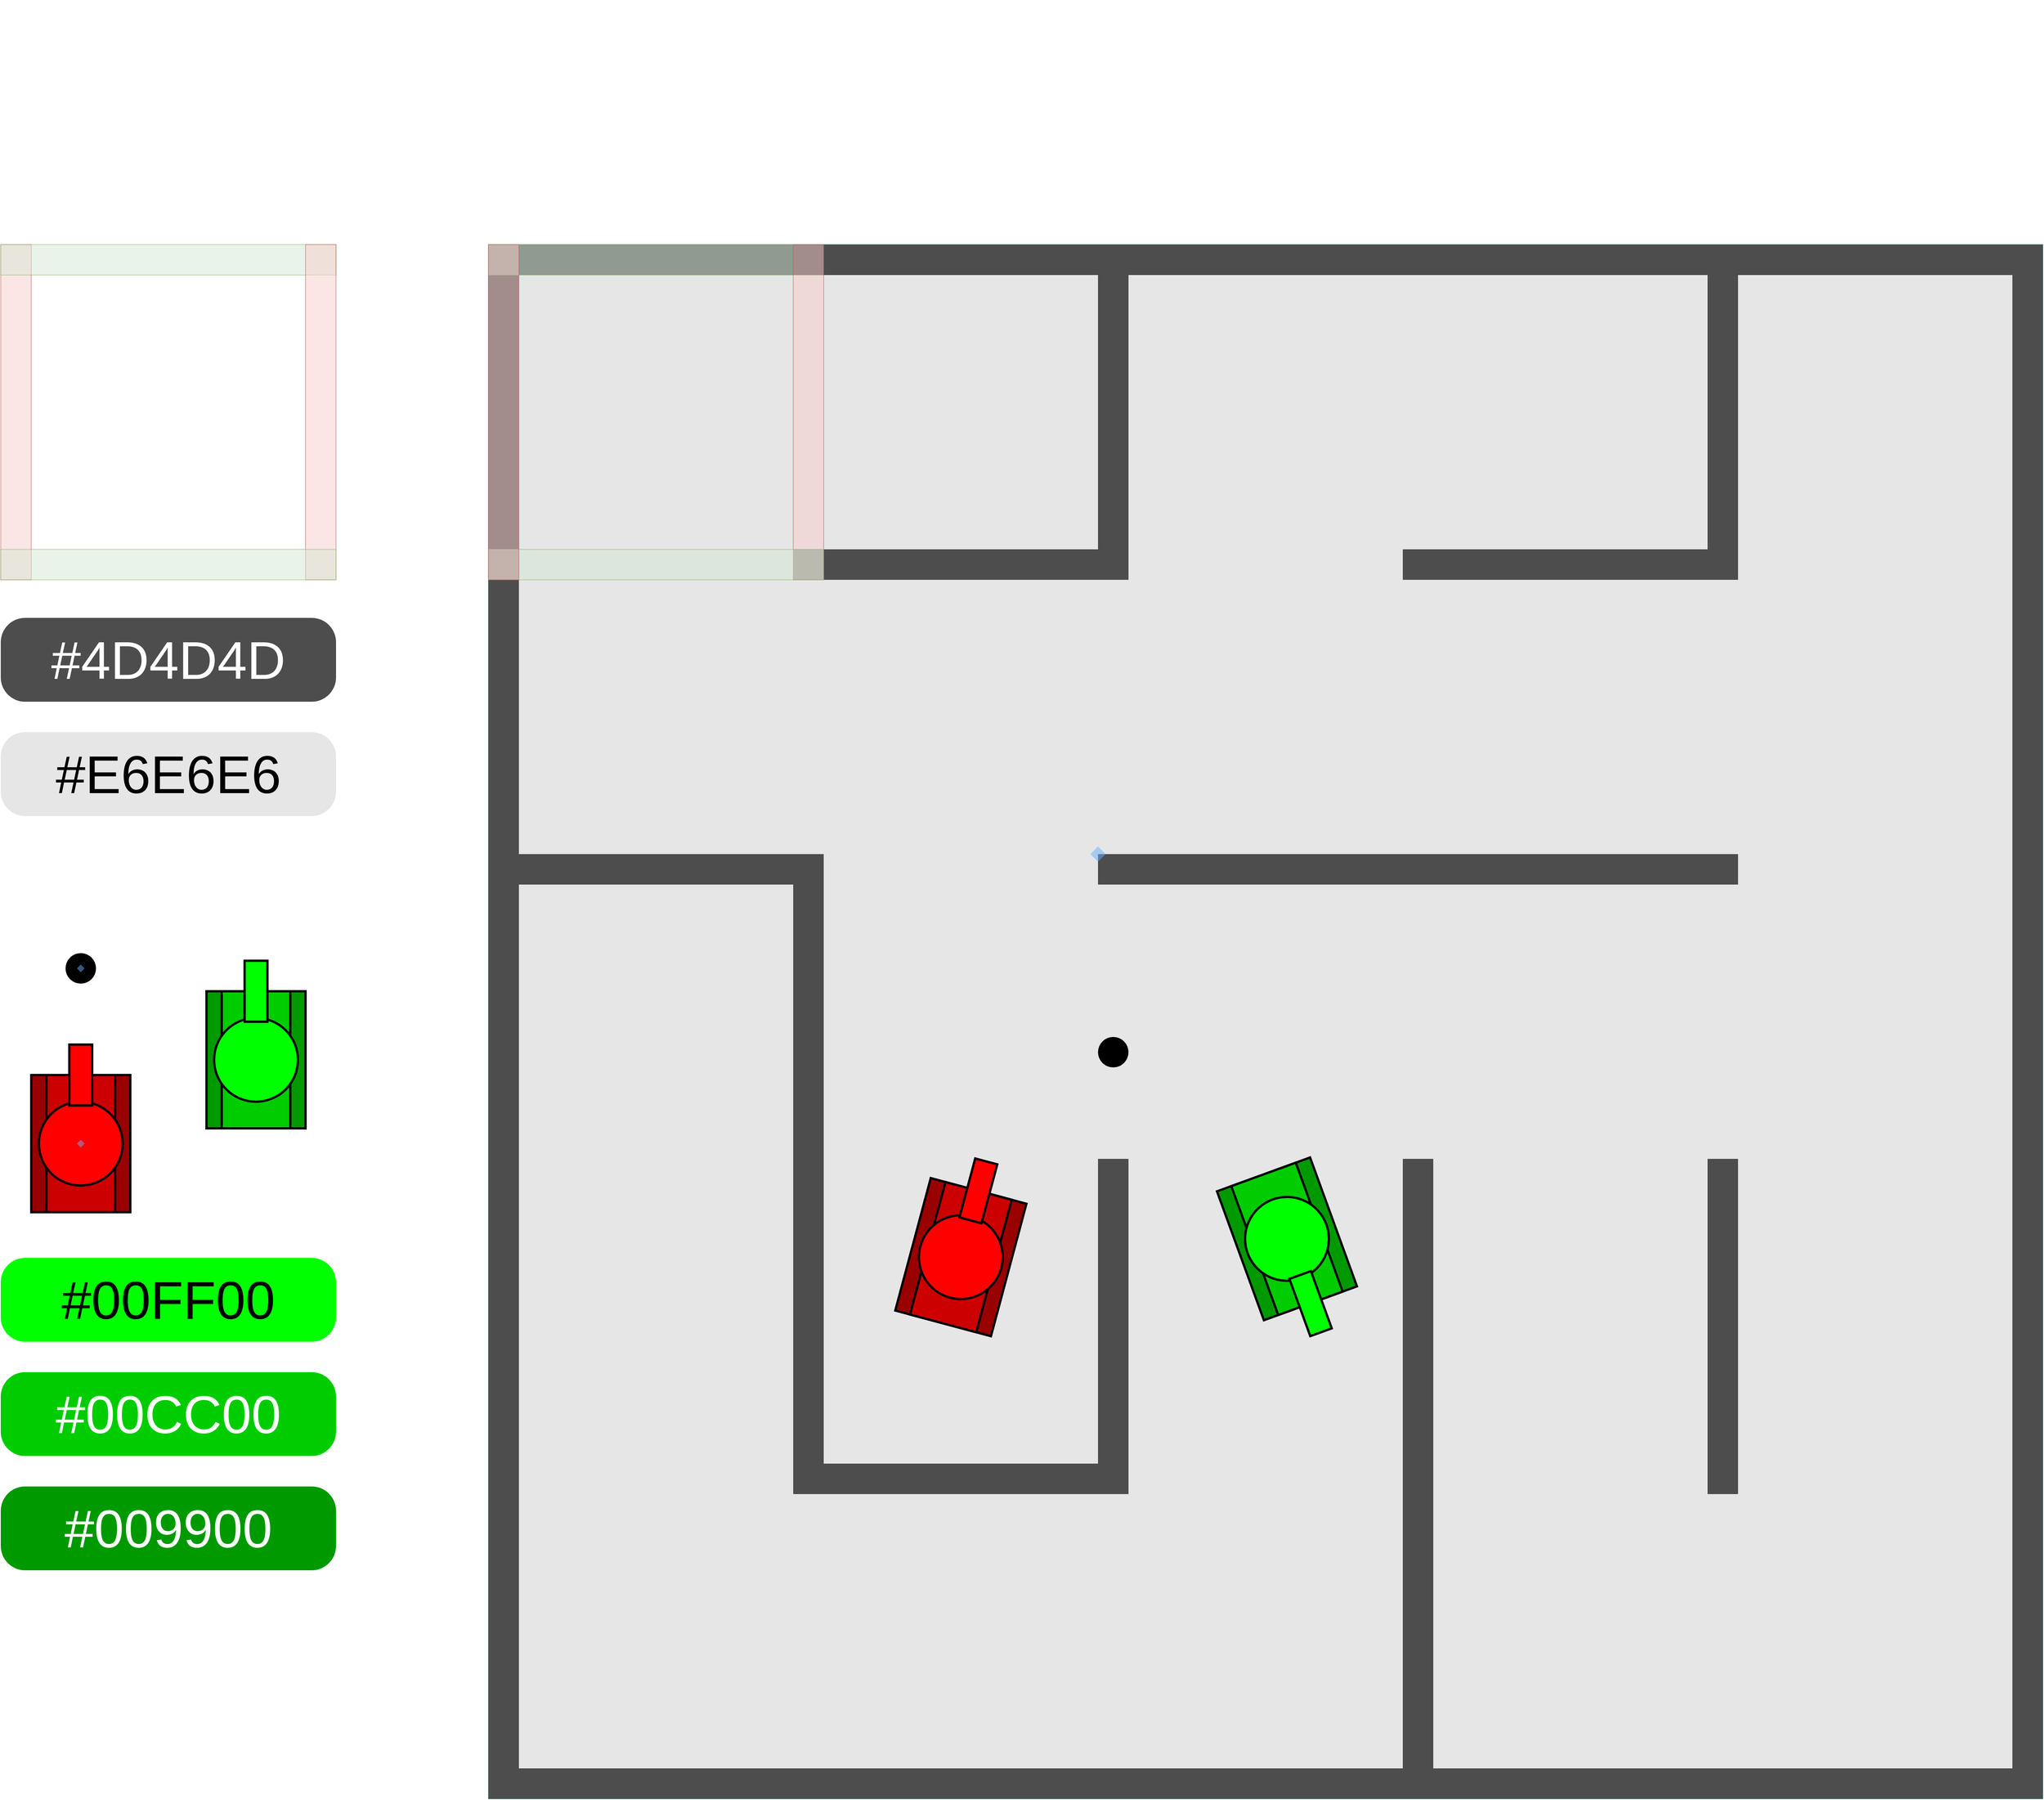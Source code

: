 <mxfile version="15.8.4" type="device"><diagram id="LvhOwxlkE0Zylr0DUV5j" name="第 1 页"><mxGraphModel dx="4890" dy="2506" grid="1" gridSize="10" guides="1" tooltips="1" connect="1" arrows="1" fold="1" page="1" pageScale="1" pageWidth="827" pageHeight="1169" math="0" shadow="0"><root><mxCell id="0"/><mxCell id="1" parent="0"/><mxCell id="feII0zLTvlAG82mkXa8M-296" value="" style="whiteSpace=wrap;html=1;aspect=fixed;strokeColor=#67AB9F;fillColor=#e6e6e6;" parent="1" vertex="1"><mxGeometry x="200" y="320" width="2040" height="2040" as="geometry"/></mxCell><mxCell id="mCLSLQRfAthl2nTCwX_C-2" value="" style="rounded=0;whiteSpace=wrap;html=1;fillColor=#4d4d4d;strokeColor=none;" parent="1" vertex="1"><mxGeometry x="200" y="320" width="40" height="440" as="geometry"/></mxCell><mxCell id="mCLSLQRfAthl2nTCwX_C-1" value="" style="rounded=0;whiteSpace=wrap;html=1;fillColor=#4d4d4d;strokeColor=none;" parent="1" vertex="1"><mxGeometry x="200" y="320" width="440" height="40" as="geometry"/></mxCell><mxCell id="feII0zLTvlAG82mkXa8M-137" value="" style="rounded=0;whiteSpace=wrap;html=1;fillColor=#d5e8d4;strokeColor=#82b366;opacity=50;" parent="1" vertex="1"><mxGeometry x="200" y="320" width="440" height="40" as="geometry"/></mxCell><mxCell id="feII0zLTvlAG82mkXa8M-218" value="" style="rounded=0;whiteSpace=wrap;html=1;fillColor=#4d4d4d;strokeColor=none;" parent="1" vertex="1"><mxGeometry x="1000" y="320" width="40" height="440" as="geometry"/></mxCell><mxCell id="feII0zLTvlAG82mkXa8M-219" value="" style="rounded=0;whiteSpace=wrap;html=1;fillColor=#4d4d4d;strokeColor=none;" parent="1" vertex="1"><mxGeometry x="600" y="720" width="440" height="40" as="geometry"/></mxCell><mxCell id="feII0zLTvlAG82mkXa8M-220" value="" style="rounded=0;whiteSpace=wrap;html=1;fillColor=#4d4d4d;strokeColor=none;" parent="1" vertex="1"><mxGeometry x="1000" y="320" width="440" height="40" as="geometry"/></mxCell><mxCell id="feII0zLTvlAG82mkXa8M-224" value="" style="rounded=0;whiteSpace=wrap;html=1;fillColor=#4d4d4d;strokeColor=none;" parent="1" vertex="1"><mxGeometry x="1400" y="320" width="440" height="40" as="geometry"/></mxCell><mxCell id="feII0zLTvlAG82mkXa8M-226" value="" style="rounded=0;whiteSpace=wrap;html=1;fillColor=#4d4d4d;strokeColor=none;" parent="1" vertex="1"><mxGeometry x="1800" y="320" width="40" height="440" as="geometry"/></mxCell><mxCell id="feII0zLTvlAG82mkXa8M-227" value="" style="rounded=0;whiteSpace=wrap;html=1;fillColor=#4d4d4d;strokeColor=none;" parent="1" vertex="1"><mxGeometry x="1400" y="720" width="440" height="40" as="geometry"/></mxCell><mxCell id="feII0zLTvlAG82mkXa8M-230" value="" style="rounded=0;whiteSpace=wrap;html=1;fillColor=#4d4d4d;strokeColor=none;" parent="1" vertex="1"><mxGeometry x="2200" y="320" width="40" height="440" as="geometry"/></mxCell><mxCell id="feII0zLTvlAG82mkXa8M-232" value="" style="rounded=0;whiteSpace=wrap;html=1;fillColor=#4d4d4d;strokeColor=none;" parent="1" vertex="1"><mxGeometry x="200" y="720" width="40" height="440" as="geometry"/></mxCell><mxCell id="feII0zLTvlAG82mkXa8M-235" value="" style="rounded=0;whiteSpace=wrap;html=1;fillColor=#4d4d4d;strokeColor=none;" parent="1" vertex="1"><mxGeometry x="200" y="1120" width="440" height="40" as="geometry"/></mxCell><mxCell id="feII0zLTvlAG82mkXa8M-241" value="" style="rounded=0;whiteSpace=wrap;html=1;fillColor=#4d4d4d;strokeColor=none;" parent="1" vertex="1"><mxGeometry x="1000" y="1120" width="440" height="40" as="geometry"/></mxCell><mxCell id="feII0zLTvlAG82mkXa8M-244" value="" style="rounded=0;whiteSpace=wrap;html=1;fillColor=#4d4d4d;strokeColor=none;" parent="1" vertex="1"><mxGeometry x="1400" y="1120" width="440" height="40" as="geometry"/></mxCell><mxCell id="feII0zLTvlAG82mkXa8M-250" value="" style="rounded=0;whiteSpace=wrap;html=1;fillColor=#4d4d4d;strokeColor=none;" parent="1" vertex="1"><mxGeometry x="600" y="1120" width="40" height="440" as="geometry"/></mxCell><mxCell id="feII0zLTvlAG82mkXa8M-262" value="" style="rounded=0;whiteSpace=wrap;html=1;fillColor=#4d4d4d;strokeColor=none;" parent="1" vertex="1"><mxGeometry x="2200" y="1120" width="40" height="440" as="geometry"/></mxCell><mxCell id="feII0zLTvlAG82mkXa8M-264" value="" style="rounded=0;whiteSpace=wrap;html=1;fillColor=#4d4d4d;strokeColor=none;" parent="1" vertex="1"><mxGeometry x="200" y="1520" width="40" height="440" as="geometry"/></mxCell><mxCell id="feII0zLTvlAG82mkXa8M-266" value="" style="rounded=0;whiteSpace=wrap;html=1;fillColor=#4d4d4d;strokeColor=none;" parent="1" vertex="1"><mxGeometry x="600" y="1520" width="40" height="440" as="geometry"/></mxCell><mxCell id="feII0zLTvlAG82mkXa8M-269" value="" style="rounded=0;whiteSpace=wrap;html=1;fillColor=#4d4d4d;strokeColor=none;" parent="1" vertex="1"><mxGeometry x="1000" y="1520" width="40" height="440" as="geometry"/></mxCell><mxCell id="feII0zLTvlAG82mkXa8M-270" value="" style="rounded=0;whiteSpace=wrap;html=1;fillColor=#4d4d4d;strokeColor=none;" parent="1" vertex="1"><mxGeometry x="600" y="1920" width="440" height="40" as="geometry"/></mxCell><mxCell id="feII0zLTvlAG82mkXa8M-272" value="" style="rounded=0;whiteSpace=wrap;html=1;fillColor=#4d4d4d;strokeColor=none;" parent="1" vertex="1"><mxGeometry x="1400" y="1520" width="40" height="440" as="geometry"/></mxCell><mxCell id="feII0zLTvlAG82mkXa8M-275" value="" style="rounded=0;whiteSpace=wrap;html=1;fillColor=#4d4d4d;strokeColor=none;" parent="1" vertex="1"><mxGeometry x="1800" y="1520" width="40" height="440" as="geometry"/></mxCell><mxCell id="feII0zLTvlAG82mkXa8M-278" value="" style="rounded=0;whiteSpace=wrap;html=1;fillColor=#4d4d4d;strokeColor=none;" parent="1" vertex="1"><mxGeometry x="2200" y="1520" width="40" height="440" as="geometry"/></mxCell><mxCell id="feII0zLTvlAG82mkXa8M-280" value="" style="rounded=0;whiteSpace=wrap;html=1;fillColor=#4d4d4d;strokeColor=none;" parent="1" vertex="1"><mxGeometry x="200" y="1920" width="40" height="440" as="geometry"/></mxCell><mxCell id="feII0zLTvlAG82mkXa8M-283" value="" style="rounded=0;whiteSpace=wrap;html=1;fillColor=#4d4d4d;strokeColor=none;" parent="1" vertex="1"><mxGeometry x="200" y="2320" width="440" height="40" as="geometry"/></mxCell><mxCell id="feII0zLTvlAG82mkXa8M-288" value="" style="rounded=0;whiteSpace=wrap;html=1;fillColor=#4d4d4d;strokeColor=none;" parent="1" vertex="1"><mxGeometry x="1400" y="1920" width="40" height="440" as="geometry"/></mxCell><mxCell id="feII0zLTvlAG82mkXa8M-294" value="" style="rounded=0;whiteSpace=wrap;html=1;fillColor=#4d4d4d;strokeColor=none;" parent="1" vertex="1"><mxGeometry x="2200" y="1920" width="40" height="440" as="geometry"/></mxCell><mxCell id="feII0zLTvlAG82mkXa8M-295" value="" style="rounded=0;whiteSpace=wrap;html=1;fillColor=#4d4d4d;strokeColor=none;" parent="1" vertex="1"><mxGeometry x="1800" y="2320" width="440" height="40" as="geometry"/></mxCell><mxCell id="feII0zLTvlAG82mkXa8M-297" value="" style="rounded=0;whiteSpace=wrap;html=1;fillColor=#f8cecc;strokeColor=#b85450;opacity=50;" parent="1" vertex="1"><mxGeometry x="-440" y="320" width="40" height="440" as="geometry"/></mxCell><mxCell id="feII0zLTvlAG82mkXa8M-298" value="" style="rounded=0;whiteSpace=wrap;html=1;fillColor=#d5e8d4;strokeColor=#82b366;opacity=50;" parent="1" vertex="1"><mxGeometry x="-440" y="320" width="440" height="40" as="geometry"/></mxCell><mxCell id="feII0zLTvlAG82mkXa8M-299" value="" style="rounded=0;whiteSpace=wrap;html=1;fillColor=#f8cecc;strokeColor=#b85450;opacity=50;" parent="1" vertex="1"><mxGeometry x="-40" y="320" width="40" height="440" as="geometry"/></mxCell><mxCell id="feII0zLTvlAG82mkXa8M-300" value="" style="rounded=0;whiteSpace=wrap;html=1;fillColor=#d5e8d4;strokeColor=#82b366;opacity=50;" parent="1" vertex="1"><mxGeometry x="-440" y="720" width="440" height="40" as="geometry"/></mxCell><mxCell id="feII0zLTvlAG82mkXa8M-301" value="&lt;font style=&quot;font-size: 70px&quot;&gt;#4D4D4D&lt;/font&gt;" style="text;html=1;strokeColor=none;fillColor=#4D4D4D;align=center;verticalAlign=middle;whiteSpace=wrap;rounded=1;fontColor=#FFFFFF;arcSize=29;" parent="1" vertex="1"><mxGeometry x="-440" y="810" width="440" height="110" as="geometry"/></mxCell><mxCell id="feII0zLTvlAG82mkXa8M-302" value="&lt;span style=&quot;font-size: 70px&quot;&gt;#E6E6E6&lt;/span&gt;" style="text;html=1;strokeColor=none;fillColor=#E6E6E6;align=center;verticalAlign=middle;whiteSpace=wrap;rounded=1;fontColor=#000000;arcSize=29;" parent="1" vertex="1"><mxGeometry x="-440" y="960" width="440" height="110" as="geometry"/></mxCell><mxCell id="bY970yLUa1JZd-r3W02L-13" value="" style="group;rotation=15;" parent="1" vertex="1" connectable="0"><mxGeometry x="760" y="1520" width="130" height="220" as="geometry"/></mxCell><mxCell id="bY970yLUa1JZd-r3W02L-2" value="" style="rounded=0;whiteSpace=wrap;html=1;strokeWidth=3;perimeterSpacing=3;shadow=0;glass=0;sketch=0;fillColor=#990000;rotation=15;" parent="bY970yLUa1JZd-r3W02L-13" vertex="1"><mxGeometry x="-5" y="39" width="130" height="180" as="geometry"/></mxCell><mxCell id="bY970yLUa1JZd-r3W02L-3" value="" style="rounded=0;whiteSpace=wrap;html=1;strokeWidth=3;fillColor=#CC0000;rotation=15;" parent="bY970yLUa1JZd-r3W02L-13" vertex="1"><mxGeometry x="15" y="39" width="90" height="180" as="geometry"/></mxCell><mxCell id="bY970yLUa1JZd-r3W02L-4" value="" style="ellipse;whiteSpace=wrap;html=1;aspect=fixed;strokeWidth=3;fillColor=#FF0000;rotation=15;" parent="bY970yLUa1JZd-r3W02L-13" vertex="1"><mxGeometry x="5" y="74" width="110" height="110" as="geometry"/></mxCell><mxCell id="bY970yLUa1JZd-r3W02L-5" value="" style="rounded=0;whiteSpace=wrap;html=1;gradientDirection=radial;strokeWidth=3;fillColor=#FF0000;rotation=15;" parent="bY970yLUa1JZd-r3W02L-13" vertex="1"><mxGeometry x="68" y="2" width="29.99" height="80" as="geometry"/></mxCell><mxCell id="bY970yLUa1JZd-r3W02L-16" value="" style="ellipse;whiteSpace=wrap;html=1;aspect=fixed;strokeColor=none;fillColor=#000000;" parent="1" vertex="1"><mxGeometry x="1000" y="1360" width="40" height="40" as="geometry"/></mxCell><mxCell id="bY970yLUa1JZd-r3W02L-17" value="" style="group;rotation=0;" parent="1" vertex="1" connectable="0"><mxGeometry x="-400" y="1370" width="130" height="220" as="geometry"/></mxCell><mxCell id="bY970yLUa1JZd-r3W02L-18" value="" style="rounded=0;whiteSpace=wrap;html=1;strokeWidth=3;perimeterSpacing=3;shadow=0;glass=0;sketch=0;fillColor=#990000;rotation=0;" parent="bY970yLUa1JZd-r3W02L-17" vertex="1"><mxGeometry y="40" width="130" height="180" as="geometry"/></mxCell><mxCell id="bY970yLUa1JZd-r3W02L-19" value="" style="rounded=0;whiteSpace=wrap;html=1;strokeWidth=3;fillColor=#CC0000;rotation=0;" parent="bY970yLUa1JZd-r3W02L-17" vertex="1"><mxGeometry x="20" y="40" width="90" height="180" as="geometry"/></mxCell><mxCell id="bY970yLUa1JZd-r3W02L-20" value="" style="ellipse;whiteSpace=wrap;html=1;aspect=fixed;strokeWidth=3;fillColor=#FF0000;rotation=0;" parent="bY970yLUa1JZd-r3W02L-17" vertex="1"><mxGeometry x="10" y="75" width="110" height="110" as="geometry"/></mxCell><mxCell id="bY970yLUa1JZd-r3W02L-21" value="" style="rounded=0;whiteSpace=wrap;html=1;gradientDirection=radial;strokeWidth=3;fillColor=#FF0000;rotation=0;" parent="bY970yLUa1JZd-r3W02L-17" vertex="1"><mxGeometry x="50" width="29.99" height="80" as="geometry"/></mxCell><mxCell id="jSOUzo4GfboS6cnuxNBu-19" value="" style="rhombus;whiteSpace=wrap;html=1;strokeColor=none;fillColor=#66B2FF;opacity=50;" vertex="1" parent="bY970yLUa1JZd-r3W02L-17"><mxGeometry x="60" y="125" width="10" height="10" as="geometry"/></mxCell><mxCell id="bY970yLUa1JZd-r3W02L-22" value="" style="group;rotation=0;" parent="1" vertex="1" connectable="0"><mxGeometry x="-170" y="1260" width="130" height="220" as="geometry"/></mxCell><mxCell id="bY970yLUa1JZd-r3W02L-23" value="" style="rounded=0;whiteSpace=wrap;html=1;strokeWidth=3;perimeterSpacing=3;shadow=0;glass=0;sketch=0;fillColor=#009900;rotation=0;" parent="bY970yLUa1JZd-r3W02L-22" vertex="1"><mxGeometry y="40" width="130" height="180" as="geometry"/></mxCell><mxCell id="bY970yLUa1JZd-r3W02L-24" value="" style="rounded=0;whiteSpace=wrap;html=1;strokeWidth=3;fillColor=#00CC00;rotation=0;" parent="bY970yLUa1JZd-r3W02L-22" vertex="1"><mxGeometry x="20" y="40" width="90" height="180" as="geometry"/></mxCell><mxCell id="bY970yLUa1JZd-r3W02L-25" value="" style="ellipse;whiteSpace=wrap;html=1;aspect=fixed;strokeWidth=3;fillColor=#00FF00;rotation=0;" parent="bY970yLUa1JZd-r3W02L-22" vertex="1"><mxGeometry x="10" y="75" width="110" height="110" as="geometry"/></mxCell><mxCell id="bY970yLUa1JZd-r3W02L-26" value="" style="rounded=0;whiteSpace=wrap;html=1;gradientDirection=radial;strokeWidth=3;fillColor=#00FF00;rotation=0;" parent="bY970yLUa1JZd-r3W02L-22" vertex="1"><mxGeometry x="50" width="29.99" height="80" as="geometry"/></mxCell><mxCell id="bY970yLUa1JZd-r3W02L-27" value="" style="ellipse;whiteSpace=wrap;html=1;aspect=fixed;strokeColor=none;fillColor=#000000;" parent="1" vertex="1"><mxGeometry x="-355" y="1250" width="40" height="40" as="geometry"/></mxCell><mxCell id="bY970yLUa1JZd-r3W02L-29" value="&lt;font style=&quot;font-size: 70px&quot;&gt;#00FF00&lt;/font&gt;" style="text;html=1;strokeColor=none;fillColor=#00FF00;align=center;verticalAlign=middle;whiteSpace=wrap;rounded=1;fontColor=#000000;arcSize=29;" parent="1" vertex="1"><mxGeometry x="-440" y="1650" width="440" height="110" as="geometry"/></mxCell><mxCell id="bY970yLUa1JZd-r3W02L-30" value="&lt;font style=&quot;font-size: 70px&quot;&gt;#00CC00&lt;/font&gt;" style="text;html=1;strokeColor=none;fillColor=#00CC00;align=center;verticalAlign=middle;whiteSpace=wrap;rounded=1;fontColor=#FFFFFF;arcSize=29;" parent="1" vertex="1"><mxGeometry x="-440" y="1800" width="440" height="110" as="geometry"/></mxCell><mxCell id="bY970yLUa1JZd-r3W02L-31" value="&lt;font style=&quot;font-size: 70px&quot;&gt;#009900&lt;/font&gt;" style="text;html=1;strokeColor=none;fillColor=#009900;align=center;verticalAlign=middle;whiteSpace=wrap;rounded=1;fontColor=#FFFFFF;arcSize=29;" parent="1" vertex="1"><mxGeometry x="-440" y="1950" width="440" height="110" as="geometry"/></mxCell><mxCell id="bY970yLUa1JZd-r3W02L-32" value="" style="group;rotation=-200;" parent="1" vertex="1" connectable="0"><mxGeometry x="1190" y="1534" width="130" height="220" as="geometry"/></mxCell><mxCell id="bY970yLUa1JZd-r3W02L-33" value="" style="rounded=0;whiteSpace=wrap;html=1;strokeWidth=3;perimeterSpacing=3;shadow=0;glass=0;sketch=0;fillColor=#009900;rotation=-200;" parent="bY970yLUa1JZd-r3W02L-32" vertex="1"><mxGeometry x="-7" y="1" width="130" height="180" as="geometry"/></mxCell><mxCell id="bY970yLUa1JZd-r3W02L-34" value="" style="rounded=0;whiteSpace=wrap;html=1;strokeWidth=3;fillColor=#00CC00;rotation=-200;" parent="bY970yLUa1JZd-r3W02L-32" vertex="1"><mxGeometry x="13" y="1" width="90" height="180" as="geometry"/></mxCell><mxCell id="bY970yLUa1JZd-r3W02L-35" value="" style="ellipse;whiteSpace=wrap;html=1;aspect=fixed;strokeWidth=3;fillColor=#00FF00;rotation=-200;" parent="bY970yLUa1JZd-r3W02L-32" vertex="1"><mxGeometry x="3" y="36" width="110" height="110" as="geometry"/></mxCell><mxCell id="bY970yLUa1JZd-r3W02L-36" value="" style="rounded=0;whiteSpace=wrap;html=1;gradientDirection=radial;strokeWidth=3;fillColor=#00FF00;rotation=-200;" parent="bY970yLUa1JZd-r3W02L-32" vertex="1"><mxGeometry x="74" y="136" width="29.99" height="80" as="geometry"/></mxCell><mxCell id="bY970yLUa1JZd-r3W02L-37" value="" style="rounded=0;whiteSpace=wrap;html=1;fillColor=#4d4d4d;strokeColor=none;" parent="1" vertex="1"><mxGeometry x="200" y="1120" width="40" height="440" as="geometry"/></mxCell><mxCell id="bY970yLUa1JZd-r3W02L-38" value="" style="rounded=0;whiteSpace=wrap;html=1;fillColor=#4d4d4d;strokeColor=none;" parent="1" vertex="1"><mxGeometry x="2200" y="720" width="40" height="440" as="geometry"/></mxCell><mxCell id="bY970yLUa1JZd-r3W02L-39" value="" style="rounded=0;whiteSpace=wrap;html=1;fillColor=#4d4d4d;strokeColor=none;" parent="1" vertex="1"><mxGeometry x="1400" y="2320" width="440" height="40" as="geometry"/></mxCell><mxCell id="bY970yLUa1JZd-r3W02L-40" value="" style="rounded=0;whiteSpace=wrap;html=1;fillColor=#4d4d4d;strokeColor=none;" parent="1" vertex="1"><mxGeometry x="1000" y="2320" width="440" height="40" as="geometry"/></mxCell><mxCell id="bY970yLUa1JZd-r3W02L-41" value="" style="rounded=0;whiteSpace=wrap;html=1;fillColor=#4d4d4d;strokeColor=none;" parent="1" vertex="1"><mxGeometry x="600" y="2320" width="440" height="40" as="geometry"/></mxCell><mxCell id="bY970yLUa1JZd-r3W02L-42" value="" style="rounded=0;whiteSpace=wrap;html=1;fillColor=#4d4d4d;strokeColor=none;" parent="1" vertex="1"><mxGeometry x="1800" y="320" width="440" height="40" as="geometry"/></mxCell><mxCell id="bY970yLUa1JZd-r3W02L-43" value="" style="rounded=0;whiteSpace=wrap;html=1;fillColor=#4d4d4d;strokeColor=none;" parent="1" vertex="1"><mxGeometry x="600" y="320" width="440" height="40" as="geometry"/></mxCell><mxCell id="feII0zLTvlAG82mkXa8M-139" value="" style="rounded=0;whiteSpace=wrap;html=1;fillColor=#f8cecc;strokeColor=#b85450;opacity=50;" parent="1" vertex="1"><mxGeometry x="600" y="320" width="40" height="440" as="geometry"/></mxCell><mxCell id="feII0zLTvlAG82mkXa8M-140" value="" style="rounded=0;whiteSpace=wrap;html=1;fillColor=#d5e8d4;strokeColor=#82b366;opacity=50;" parent="1" vertex="1"><mxGeometry x="200" y="720" width="440" height="40" as="geometry"/></mxCell><mxCell id="feII0zLTvlAG82mkXa8M-136" value="" style="rounded=0;whiteSpace=wrap;html=1;fillColor=#f8cecc;strokeColor=#b85450;opacity=50;" parent="1" vertex="1"><mxGeometry x="200" y="320" width="40" height="440" as="geometry"/></mxCell><mxCell id="jSOUzo4GfboS6cnuxNBu-1" value="" style="ellipse;whiteSpace=wrap;html=1;aspect=fixed;" vertex="1" parent="1"><mxGeometry x="NaN" y="NaN" width="NaN" as="geometry"/></mxCell><mxCell id="jSOUzo4GfboS6cnuxNBu-18" value="" style="rhombus;whiteSpace=wrap;html=1;strokeColor=none;fillColor=#66B2FF;opacity=50;" vertex="1" parent="1"><mxGeometry x="-340" y="1265" width="10" height="10" as="geometry"/></mxCell><mxCell id="jSOUzo4GfboS6cnuxNBu-22" value="" style="rhombus;whiteSpace=wrap;html=1;strokeColor=none;fillColor=#66B2FF;opacity=50;" vertex="1" parent="1"><mxGeometry x="990" y="1110" width="20" height="20" as="geometry"/></mxCell></root></mxGraphModel></diagram></mxfile>